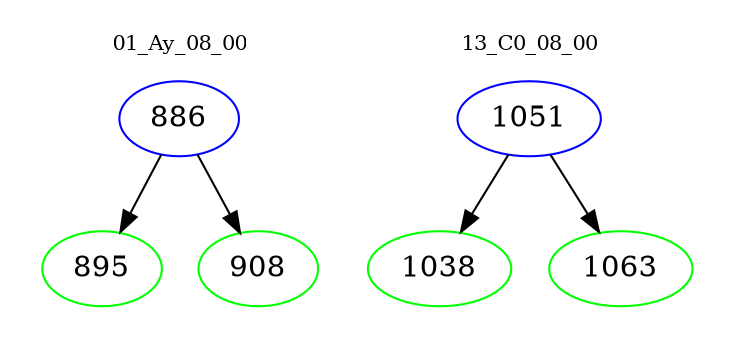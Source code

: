 digraph{
subgraph cluster_0 {
color = white
label = "01_Ay_08_00";
fontsize=10;
T0_886 [label="886", color="blue"]
T0_886 -> T0_895 [color="black"]
T0_895 [label="895", color="green"]
T0_886 -> T0_908 [color="black"]
T0_908 [label="908", color="green"]
}
subgraph cluster_1 {
color = white
label = "13_C0_08_00";
fontsize=10;
T1_1051 [label="1051", color="blue"]
T1_1051 -> T1_1038 [color="black"]
T1_1038 [label="1038", color="green"]
T1_1051 -> T1_1063 [color="black"]
T1_1063 [label="1063", color="green"]
}
}

